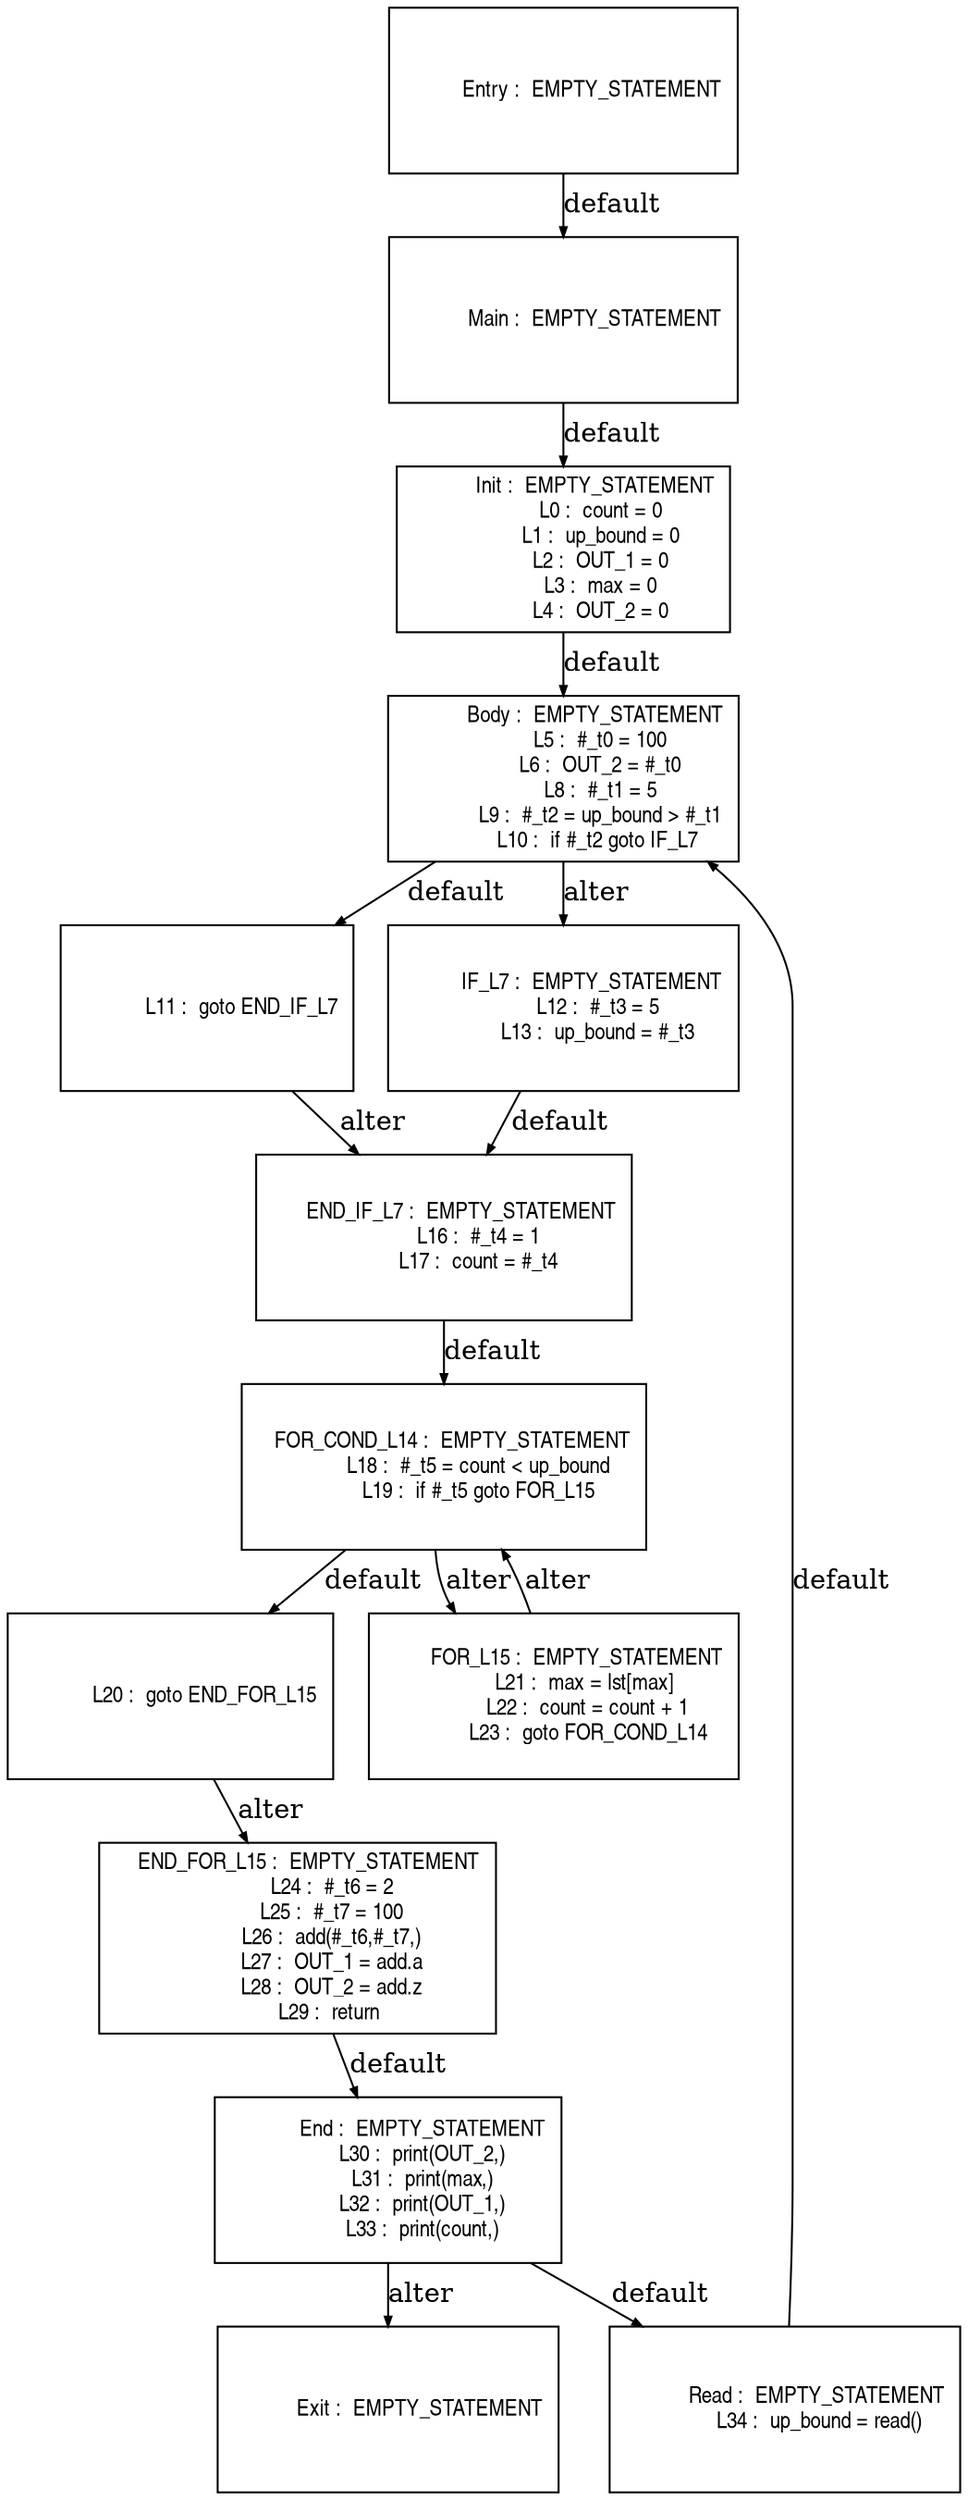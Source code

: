 digraph G {
  ranksep=.25;
  edge [arrowsize=.5]
  node [shape=rectangle, fontname="ArialNarrow",
        fontsize=12,  height=1.2];
  "           Main :  EMPTY_STATEMENT
"; "           Init :  EMPTY_STATEMENT
             L0 :  count = 0
             L1 :  up_bound = 0
             L2 :  OUT_1 = 0
             L3 :  max = 0
             L4 :  OUT_2 = 0
"; "           Body :  EMPTY_STATEMENT
             L5 :  #_t0 = 100
             L6 :  OUT_2 = #_t0
             L8 :  #_t1 = 5
             L9 :  #_t2 = up_bound > #_t1
            L10 :  if #_t2 goto IF_L7
"; "            L11 :  goto END_IF_L7
"; "          IF_L7 :  EMPTY_STATEMENT
            L12 :  #_t3 = 5
            L13 :  up_bound = #_t3
"; "      END_IF_L7 :  EMPTY_STATEMENT
            L16 :  #_t4 = 1
            L17 :  count = #_t4
"; "   FOR_COND_L14 :  EMPTY_STATEMENT
            L18 :  #_t5 = count < up_bound
            L19 :  if #_t5 goto FOR_L15
"; "            L20 :  goto END_FOR_L15
"; "        FOR_L15 :  EMPTY_STATEMENT
            L21 :  max = lst[max] 
            L22 :  count = count + 1
            L23 :  goto FOR_COND_L14
"; "    END_FOR_L15 :  EMPTY_STATEMENT
            L24 :  #_t6 = 2
            L25 :  #_t7 = 100
            L26 :  add(#_t6,#_t7,)
            L27 :  OUT_1 = add.a
            L28 :  OUT_2 = add.z
            L29 :  return 
"; "          Entry :  EMPTY_STATEMENT
"; "            End :  EMPTY_STATEMENT
            L30 :  print(OUT_2,)
            L31 :  print(max,)
            L32 :  print(OUT_1,)
            L33 :  print(count,)
"; "           Exit :  EMPTY_STATEMENT
"; "           Read :  EMPTY_STATEMENT
            L34 :  up_bound = read()
"; 
  "           Main :  EMPTY_STATEMENT
" -> "           Init :  EMPTY_STATEMENT
             L0 :  count = 0
             L1 :  up_bound = 0
             L2 :  OUT_1 = 0
             L3 :  max = 0
             L4 :  OUT_2 = 0
"  [label="default"];
  "           Init :  EMPTY_STATEMENT
             L0 :  count = 0
             L1 :  up_bound = 0
             L2 :  OUT_1 = 0
             L3 :  max = 0
             L4 :  OUT_2 = 0
" -> "           Body :  EMPTY_STATEMENT
             L5 :  #_t0 = 100
             L6 :  OUT_2 = #_t0
             L8 :  #_t1 = 5
             L9 :  #_t2 = up_bound > #_t1
            L10 :  if #_t2 goto IF_L7
"  [label="default"];
  "           Body :  EMPTY_STATEMENT
             L5 :  #_t0 = 100
             L6 :  OUT_2 = #_t0
             L8 :  #_t1 = 5
             L9 :  #_t2 = up_bound > #_t1
            L10 :  if #_t2 goto IF_L7
" -> "            L11 :  goto END_IF_L7
"  [label="default"];
  "           Body :  EMPTY_STATEMENT
             L5 :  #_t0 = 100
             L6 :  OUT_2 = #_t0
             L8 :  #_t1 = 5
             L9 :  #_t2 = up_bound > #_t1
            L10 :  if #_t2 goto IF_L7
" -> "          IF_L7 :  EMPTY_STATEMENT
            L12 :  #_t3 = 5
            L13 :  up_bound = #_t3
"  [label="alter"];
  "            L11 :  goto END_IF_L7
" -> "      END_IF_L7 :  EMPTY_STATEMENT
            L16 :  #_t4 = 1
            L17 :  count = #_t4
"  [label="alter"];
  "          IF_L7 :  EMPTY_STATEMENT
            L12 :  #_t3 = 5
            L13 :  up_bound = #_t3
" -> "      END_IF_L7 :  EMPTY_STATEMENT
            L16 :  #_t4 = 1
            L17 :  count = #_t4
"  [label="default"];
  "      END_IF_L7 :  EMPTY_STATEMENT
            L16 :  #_t4 = 1
            L17 :  count = #_t4
" -> "   FOR_COND_L14 :  EMPTY_STATEMENT
            L18 :  #_t5 = count < up_bound
            L19 :  if #_t5 goto FOR_L15
"  [label="default"];
  "   FOR_COND_L14 :  EMPTY_STATEMENT
            L18 :  #_t5 = count < up_bound
            L19 :  if #_t5 goto FOR_L15
" -> "            L20 :  goto END_FOR_L15
"  [label="default"];
  "   FOR_COND_L14 :  EMPTY_STATEMENT
            L18 :  #_t5 = count < up_bound
            L19 :  if #_t5 goto FOR_L15
" -> "        FOR_L15 :  EMPTY_STATEMENT
            L21 :  max = lst[max] 
            L22 :  count = count + 1
            L23 :  goto FOR_COND_L14
"  [label="alter"];
  "            L20 :  goto END_FOR_L15
" -> "    END_FOR_L15 :  EMPTY_STATEMENT
            L24 :  #_t6 = 2
            L25 :  #_t7 = 100
            L26 :  add(#_t6,#_t7,)
            L27 :  OUT_1 = add.a
            L28 :  OUT_2 = add.z
            L29 :  return 
"  [label="alter"];
  "        FOR_L15 :  EMPTY_STATEMENT
            L21 :  max = lst[max] 
            L22 :  count = count + 1
            L23 :  goto FOR_COND_L14
" -> "   FOR_COND_L14 :  EMPTY_STATEMENT
            L18 :  #_t5 = count < up_bound
            L19 :  if #_t5 goto FOR_L15
"  [label="alter"];
  "    END_FOR_L15 :  EMPTY_STATEMENT
            L24 :  #_t6 = 2
            L25 :  #_t7 = 100
            L26 :  add(#_t6,#_t7,)
            L27 :  OUT_1 = add.a
            L28 :  OUT_2 = add.z
            L29 :  return 
" -> "            End :  EMPTY_STATEMENT
            L30 :  print(OUT_2,)
            L31 :  print(max,)
            L32 :  print(OUT_1,)
            L33 :  print(count,)
"  [label="default"];
  "          Entry :  EMPTY_STATEMENT
" -> "           Main :  EMPTY_STATEMENT
"  [label="default"];
  "            End :  EMPTY_STATEMENT
            L30 :  print(OUT_2,)
            L31 :  print(max,)
            L32 :  print(OUT_1,)
            L33 :  print(count,)
" -> "           Read :  EMPTY_STATEMENT
            L34 :  up_bound = read()
"  [label="default"];
  "            End :  EMPTY_STATEMENT
            L30 :  print(OUT_2,)
            L31 :  print(max,)
            L32 :  print(OUT_1,)
            L33 :  print(count,)
" -> "           Exit :  EMPTY_STATEMENT
"  [label="alter"];
  "           Read :  EMPTY_STATEMENT
            L34 :  up_bound = read()
" -> "           Body :  EMPTY_STATEMENT
             L5 :  #_t0 = 100
             L6 :  OUT_2 = #_t0
             L8 :  #_t1 = 5
             L9 :  #_t2 = up_bound > #_t1
            L10 :  if #_t2 goto IF_L7
"  [label="default"];
}
